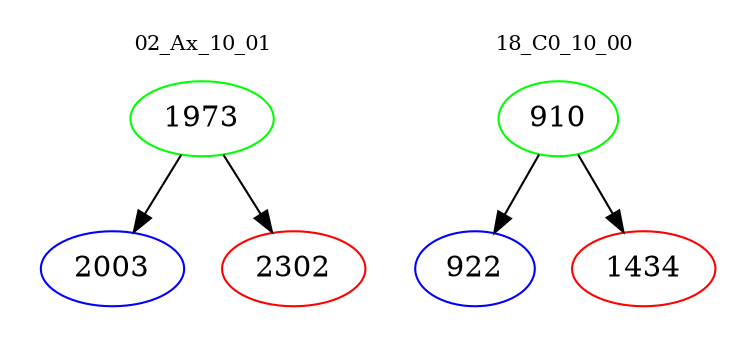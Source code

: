 digraph{
subgraph cluster_0 {
color = white
label = "02_Ax_10_01";
fontsize=10;
T0_1973 [label="1973", color="green"]
T0_1973 -> T0_2003 [color="black"]
T0_2003 [label="2003", color="blue"]
T0_1973 -> T0_2302 [color="black"]
T0_2302 [label="2302", color="red"]
}
subgraph cluster_1 {
color = white
label = "18_C0_10_00";
fontsize=10;
T1_910 [label="910", color="green"]
T1_910 -> T1_922 [color="black"]
T1_922 [label="922", color="blue"]
T1_910 -> T1_1434 [color="black"]
T1_1434 [label="1434", color="red"]
}
}
